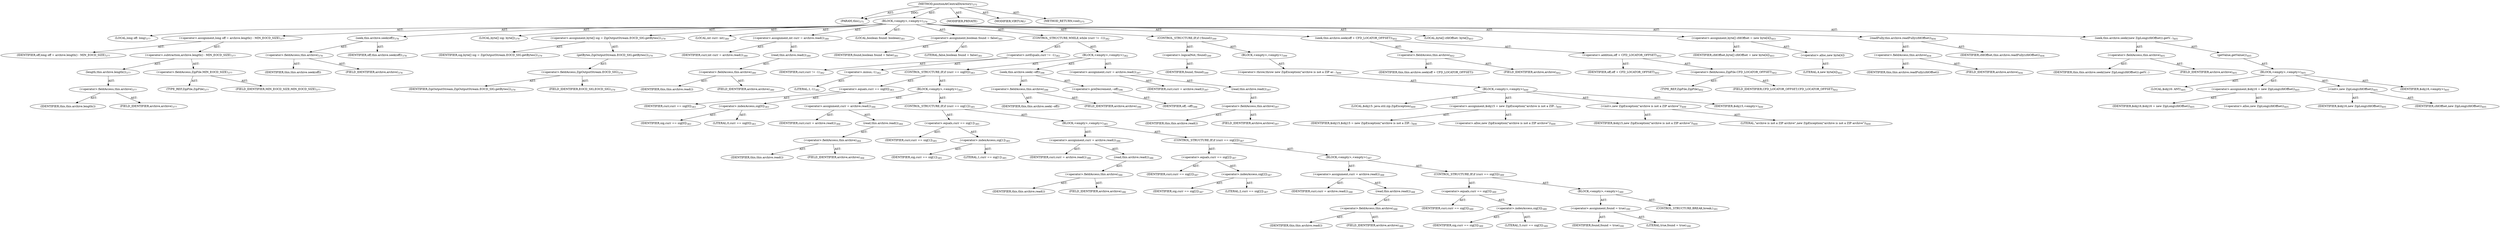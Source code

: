 digraph "positionAtCentralDirectory" {  
"111669149706" [label = <(METHOD,positionAtCentralDirectory)<SUB>375</SUB>> ]
"115964117013" [label = <(PARAM,this)<SUB>375</SUB>> ]
"25769803807" [label = <(BLOCK,&lt;empty&gt;,&lt;empty&gt;)<SUB>376</SUB>> ]
"94489280542" [label = <(LOCAL,long off: long)<SUB>377</SUB>> ]
"30064771261" [label = <(&lt;operator&gt;.assignment,long off = archive.length() - MIN_EOCD_SIZE)<SUB>377</SUB>> ]
"68719476925" [label = <(IDENTIFIER,off,long off = archive.length() - MIN_EOCD_SIZE)<SUB>377</SUB>> ]
"30064771262" [label = <(&lt;operator&gt;.subtraction,archive.length() - MIN_EOCD_SIZE)<SUB>377</SUB>> ]
"30064771263" [label = <(length,this.archive.length())<SUB>377</SUB>> ]
"30064771264" [label = <(&lt;operator&gt;.fieldAccess,this.archive)<SUB>377</SUB>> ]
"68719476926" [label = <(IDENTIFIER,this,this.archive.length())> ]
"55834574874" [label = <(FIELD_IDENTIFIER,archive,archive)<SUB>377</SUB>> ]
"30064771265" [label = <(&lt;operator&gt;.fieldAccess,ZipFile.MIN_EOCD_SIZE)<SUB>377</SUB>> ]
"180388626435" [label = <(TYPE_REF,ZipFile,ZipFile)<SUB>377</SUB>> ]
"55834574875" [label = <(FIELD_IDENTIFIER,MIN_EOCD_SIZE,MIN_EOCD_SIZE)<SUB>377</SUB>> ]
"30064771266" [label = <(seek,this.archive.seek(off))<SUB>378</SUB>> ]
"30064771267" [label = <(&lt;operator&gt;.fieldAccess,this.archive)<SUB>378</SUB>> ]
"68719476927" [label = <(IDENTIFIER,this,this.archive.seek(off))> ]
"55834574876" [label = <(FIELD_IDENTIFIER,archive,archive)<SUB>378</SUB>> ]
"68719476928" [label = <(IDENTIFIER,off,this.archive.seek(off))<SUB>378</SUB>> ]
"94489280543" [label = <(LOCAL,byte[] sig: byte[])<SUB>379</SUB>> ]
"30064771268" [label = <(&lt;operator&gt;.assignment,byte[] sig = ZipOutputStream.EOCD_SIG.getBytes())<SUB>379</SUB>> ]
"68719476929" [label = <(IDENTIFIER,sig,byte[] sig = ZipOutputStream.EOCD_SIG.getBytes())<SUB>379</SUB>> ]
"30064771269" [label = <(getBytes,ZipOutputStream.EOCD_SIG.getBytes())<SUB>379</SUB>> ]
"30064771270" [label = <(&lt;operator&gt;.fieldAccess,ZipOutputStream.EOCD_SIG)<SUB>379</SUB>> ]
"68719476930" [label = <(IDENTIFIER,ZipOutputStream,ZipOutputStream.EOCD_SIG.getBytes())<SUB>379</SUB>> ]
"55834574877" [label = <(FIELD_IDENTIFIER,EOCD_SIG,EOCD_SIG)<SUB>379</SUB>> ]
"94489280544" [label = <(LOCAL,int curr: int)<SUB>380</SUB>> ]
"30064771271" [label = <(&lt;operator&gt;.assignment,int curr = archive.read())<SUB>380</SUB>> ]
"68719476931" [label = <(IDENTIFIER,curr,int curr = archive.read())<SUB>380</SUB>> ]
"30064771272" [label = <(read,this.archive.read())<SUB>380</SUB>> ]
"30064771273" [label = <(&lt;operator&gt;.fieldAccess,this.archive)<SUB>380</SUB>> ]
"68719476932" [label = <(IDENTIFIER,this,this.archive.read())> ]
"55834574878" [label = <(FIELD_IDENTIFIER,archive,archive)<SUB>380</SUB>> ]
"94489280545" [label = <(LOCAL,boolean found: boolean)<SUB>381</SUB>> ]
"30064771274" [label = <(&lt;operator&gt;.assignment,boolean found = false)<SUB>381</SUB>> ]
"68719476933" [label = <(IDENTIFIER,found,boolean found = false)<SUB>381</SUB>> ]
"90194313241" [label = <(LITERAL,false,boolean found = false)<SUB>381</SUB>> ]
"47244640259" [label = <(CONTROL_STRUCTURE,WHILE,while (curr != -1))<SUB>382</SUB>> ]
"30064771275" [label = <(&lt;operator&gt;.notEquals,curr != -1)<SUB>382</SUB>> ]
"68719476934" [label = <(IDENTIFIER,curr,curr != -1)<SUB>382</SUB>> ]
"30064771276" [label = <(&lt;operator&gt;.minus,-1)<SUB>382</SUB>> ]
"90194313242" [label = <(LITERAL,1,-1)<SUB>382</SUB>> ]
"25769803808" [label = <(BLOCK,&lt;empty&gt;,&lt;empty&gt;)<SUB>382</SUB>> ]
"47244640260" [label = <(CONTROL_STRUCTURE,IF,if (curr == sig[0]))<SUB>383</SUB>> ]
"30064771277" [label = <(&lt;operator&gt;.equals,curr == sig[0])<SUB>383</SUB>> ]
"68719476935" [label = <(IDENTIFIER,curr,curr == sig[0])<SUB>383</SUB>> ]
"30064771278" [label = <(&lt;operator&gt;.indexAccess,sig[0])<SUB>383</SUB>> ]
"68719476936" [label = <(IDENTIFIER,sig,curr == sig[0])<SUB>383</SUB>> ]
"90194313243" [label = <(LITERAL,0,curr == sig[0])<SUB>383</SUB>> ]
"25769803809" [label = <(BLOCK,&lt;empty&gt;,&lt;empty&gt;)<SUB>383</SUB>> ]
"30064771279" [label = <(&lt;operator&gt;.assignment,curr = archive.read())<SUB>384</SUB>> ]
"68719476937" [label = <(IDENTIFIER,curr,curr = archive.read())<SUB>384</SUB>> ]
"30064771280" [label = <(read,this.archive.read())<SUB>384</SUB>> ]
"30064771281" [label = <(&lt;operator&gt;.fieldAccess,this.archive)<SUB>384</SUB>> ]
"68719476938" [label = <(IDENTIFIER,this,this.archive.read())> ]
"55834574879" [label = <(FIELD_IDENTIFIER,archive,archive)<SUB>384</SUB>> ]
"47244640261" [label = <(CONTROL_STRUCTURE,IF,if (curr == sig[1]))<SUB>385</SUB>> ]
"30064771282" [label = <(&lt;operator&gt;.equals,curr == sig[1])<SUB>385</SUB>> ]
"68719476939" [label = <(IDENTIFIER,curr,curr == sig[1])<SUB>385</SUB>> ]
"30064771283" [label = <(&lt;operator&gt;.indexAccess,sig[1])<SUB>385</SUB>> ]
"68719476940" [label = <(IDENTIFIER,sig,curr == sig[1])<SUB>385</SUB>> ]
"90194313244" [label = <(LITERAL,1,curr == sig[1])<SUB>385</SUB>> ]
"25769803810" [label = <(BLOCK,&lt;empty&gt;,&lt;empty&gt;)<SUB>385</SUB>> ]
"30064771284" [label = <(&lt;operator&gt;.assignment,curr = archive.read())<SUB>386</SUB>> ]
"68719476941" [label = <(IDENTIFIER,curr,curr = archive.read())<SUB>386</SUB>> ]
"30064771285" [label = <(read,this.archive.read())<SUB>386</SUB>> ]
"30064771286" [label = <(&lt;operator&gt;.fieldAccess,this.archive)<SUB>386</SUB>> ]
"68719476942" [label = <(IDENTIFIER,this,this.archive.read())> ]
"55834574880" [label = <(FIELD_IDENTIFIER,archive,archive)<SUB>386</SUB>> ]
"47244640262" [label = <(CONTROL_STRUCTURE,IF,if (curr == sig[2]))<SUB>387</SUB>> ]
"30064771287" [label = <(&lt;operator&gt;.equals,curr == sig[2])<SUB>387</SUB>> ]
"68719476943" [label = <(IDENTIFIER,curr,curr == sig[2])<SUB>387</SUB>> ]
"30064771288" [label = <(&lt;operator&gt;.indexAccess,sig[2])<SUB>387</SUB>> ]
"68719476944" [label = <(IDENTIFIER,sig,curr == sig[2])<SUB>387</SUB>> ]
"90194313245" [label = <(LITERAL,2,curr == sig[2])<SUB>387</SUB>> ]
"25769803811" [label = <(BLOCK,&lt;empty&gt;,&lt;empty&gt;)<SUB>387</SUB>> ]
"30064771289" [label = <(&lt;operator&gt;.assignment,curr = archive.read())<SUB>388</SUB>> ]
"68719476945" [label = <(IDENTIFIER,curr,curr = archive.read())<SUB>388</SUB>> ]
"30064771290" [label = <(read,this.archive.read())<SUB>388</SUB>> ]
"30064771291" [label = <(&lt;operator&gt;.fieldAccess,this.archive)<SUB>388</SUB>> ]
"68719476946" [label = <(IDENTIFIER,this,this.archive.read())> ]
"55834574881" [label = <(FIELD_IDENTIFIER,archive,archive)<SUB>388</SUB>> ]
"47244640263" [label = <(CONTROL_STRUCTURE,IF,if (curr == sig[3]))<SUB>389</SUB>> ]
"30064771292" [label = <(&lt;operator&gt;.equals,curr == sig[3])<SUB>389</SUB>> ]
"68719476947" [label = <(IDENTIFIER,curr,curr == sig[3])<SUB>389</SUB>> ]
"30064771293" [label = <(&lt;operator&gt;.indexAccess,sig[3])<SUB>389</SUB>> ]
"68719476948" [label = <(IDENTIFIER,sig,curr == sig[3])<SUB>389</SUB>> ]
"90194313246" [label = <(LITERAL,3,curr == sig[3])<SUB>389</SUB>> ]
"25769803812" [label = <(BLOCK,&lt;empty&gt;,&lt;empty&gt;)<SUB>389</SUB>> ]
"30064771294" [label = <(&lt;operator&gt;.assignment,found = true)<SUB>390</SUB>> ]
"68719476949" [label = <(IDENTIFIER,found,found = true)<SUB>390</SUB>> ]
"90194313247" [label = <(LITERAL,true,found = true)<SUB>390</SUB>> ]
"47244640264" [label = <(CONTROL_STRUCTURE,BREAK,break;)<SUB>391</SUB>> ]
"30064771295" [label = <(seek,this.archive.seek(--off))<SUB>396</SUB>> ]
"30064771296" [label = <(&lt;operator&gt;.fieldAccess,this.archive)<SUB>396</SUB>> ]
"68719476950" [label = <(IDENTIFIER,this,this.archive.seek(--off))> ]
"55834574882" [label = <(FIELD_IDENTIFIER,archive,archive)<SUB>396</SUB>> ]
"30064771297" [label = <(&lt;operator&gt;.preDecrement,--off)<SUB>396</SUB>> ]
"68719476951" [label = <(IDENTIFIER,off,--off)<SUB>396</SUB>> ]
"30064771298" [label = <(&lt;operator&gt;.assignment,curr = archive.read())<SUB>397</SUB>> ]
"68719476952" [label = <(IDENTIFIER,curr,curr = archive.read())<SUB>397</SUB>> ]
"30064771299" [label = <(read,this.archive.read())<SUB>397</SUB>> ]
"30064771300" [label = <(&lt;operator&gt;.fieldAccess,this.archive)<SUB>397</SUB>> ]
"68719476953" [label = <(IDENTIFIER,this,this.archive.read())> ]
"55834574883" [label = <(FIELD_IDENTIFIER,archive,archive)<SUB>397</SUB>> ]
"47244640265" [label = <(CONTROL_STRUCTURE,IF,if (!found))<SUB>399</SUB>> ]
"30064771301" [label = <(&lt;operator&gt;.logicalNot,!found)<SUB>399</SUB>> ]
"68719476954" [label = <(IDENTIFIER,found,!found)<SUB>399</SUB>> ]
"25769803813" [label = <(BLOCK,&lt;empty&gt;,&lt;empty&gt;)<SUB>399</SUB>> ]
"30064771302" [label = <(&lt;operator&gt;.throw,throw new ZipException(&quot;archive is not a ZIP ar...)<SUB>400</SUB>> ]
"25769803814" [label = <(BLOCK,&lt;empty&gt;,&lt;empty&gt;)<SUB>400</SUB>> ]
"94489280546" [label = <(LOCAL,$obj15: java.util.zip.ZipException)<SUB>400</SUB>> ]
"30064771303" [label = <(&lt;operator&gt;.assignment,$obj15 = new ZipException(&quot;archive is not a ZIP...)<SUB>400</SUB>> ]
"68719476955" [label = <(IDENTIFIER,$obj15,$obj15 = new ZipException(&quot;archive is not a ZIP...)<SUB>400</SUB>> ]
"30064771304" [label = <(&lt;operator&gt;.alloc,new ZipException(&quot;archive is not a ZIP archive&quot;))<SUB>400</SUB>> ]
"30064771305" [label = <(&lt;init&gt;,new ZipException(&quot;archive is not a ZIP archive&quot;))<SUB>400</SUB>> ]
"68719476956" [label = <(IDENTIFIER,$obj15,new ZipException(&quot;archive is not a ZIP archive&quot;))<SUB>400</SUB>> ]
"90194313248" [label = <(LITERAL,&quot;archive is not a ZIP archive&quot;,new ZipException(&quot;archive is not a ZIP archive&quot;))<SUB>400</SUB>> ]
"68719476957" [label = <(IDENTIFIER,$obj15,&lt;empty&gt;)<SUB>400</SUB>> ]
"30064771306" [label = <(seek,this.archive.seek(off + CFD_LOCATOR_OFFSET))<SUB>402</SUB>> ]
"30064771307" [label = <(&lt;operator&gt;.fieldAccess,this.archive)<SUB>402</SUB>> ]
"68719476958" [label = <(IDENTIFIER,this,this.archive.seek(off + CFD_LOCATOR_OFFSET))> ]
"55834574884" [label = <(FIELD_IDENTIFIER,archive,archive)<SUB>402</SUB>> ]
"30064771308" [label = <(&lt;operator&gt;.addition,off + CFD_LOCATOR_OFFSET)<SUB>402</SUB>> ]
"68719476959" [label = <(IDENTIFIER,off,off + CFD_LOCATOR_OFFSET)<SUB>402</SUB>> ]
"30064771309" [label = <(&lt;operator&gt;.fieldAccess,ZipFile.CFD_LOCATOR_OFFSET)<SUB>402</SUB>> ]
"180388626436" [label = <(TYPE_REF,ZipFile,ZipFile)<SUB>402</SUB>> ]
"55834574885" [label = <(FIELD_IDENTIFIER,CFD_LOCATOR_OFFSET,CFD_LOCATOR_OFFSET)<SUB>402</SUB>> ]
"94489280547" [label = <(LOCAL,byte[] cfdOffset: byte[])<SUB>403</SUB>> ]
"30064771310" [label = <(&lt;operator&gt;.assignment,byte[] cfdOffset = new byte[4])<SUB>403</SUB>> ]
"68719476960" [label = <(IDENTIFIER,cfdOffset,byte[] cfdOffset = new byte[4])<SUB>403</SUB>> ]
"30064771311" [label = <(&lt;operator&gt;.alloc,new byte[4])> ]
"90194313249" [label = <(LITERAL,4,new byte[4])<SUB>403</SUB>> ]
"30064771312" [label = <(readFully,this.archive.readFully(cfdOffset))<SUB>404</SUB>> ]
"30064771313" [label = <(&lt;operator&gt;.fieldAccess,this.archive)<SUB>404</SUB>> ]
"68719476961" [label = <(IDENTIFIER,this,this.archive.readFully(cfdOffset))> ]
"55834574886" [label = <(FIELD_IDENTIFIER,archive,archive)<SUB>404</SUB>> ]
"68719476962" [label = <(IDENTIFIER,cfdOffset,this.archive.readFully(cfdOffset))<SUB>404</SUB>> ]
"30064771314" [label = <(seek,this.archive.seek((new ZipLong(cfdOffset)).getV...)<SUB>405</SUB>> ]
"30064771315" [label = <(&lt;operator&gt;.fieldAccess,this.archive)<SUB>405</SUB>> ]
"68719476963" [label = <(IDENTIFIER,this,this.archive.seek((new ZipLong(cfdOffset)).getV...)> ]
"55834574887" [label = <(FIELD_IDENTIFIER,archive,archive)<SUB>405</SUB>> ]
"30064771316" [label = <(getValue,getValue())<SUB>405</SUB>> ]
"25769803815" [label = <(BLOCK,&lt;empty&gt;,&lt;empty&gt;)<SUB>405</SUB>> ]
"94489280548" [label = <(LOCAL,$obj16: ANY)<SUB>405</SUB>> ]
"30064771317" [label = <(&lt;operator&gt;.assignment,$obj16 = new ZipLong(cfdOffset))<SUB>405</SUB>> ]
"68719476964" [label = <(IDENTIFIER,$obj16,$obj16 = new ZipLong(cfdOffset))<SUB>405</SUB>> ]
"30064771318" [label = <(&lt;operator&gt;.alloc,new ZipLong(cfdOffset))<SUB>405</SUB>> ]
"30064771319" [label = <(&lt;init&gt;,new ZipLong(cfdOffset))<SUB>405</SUB>> ]
"68719476965" [label = <(IDENTIFIER,$obj16,new ZipLong(cfdOffset))<SUB>405</SUB>> ]
"68719476966" [label = <(IDENTIFIER,cfdOffset,new ZipLong(cfdOffset))<SUB>405</SUB>> ]
"68719476967" [label = <(IDENTIFIER,$obj16,&lt;empty&gt;)<SUB>405</SUB>> ]
"133143986207" [label = <(MODIFIER,PRIVATE)> ]
"133143986208" [label = <(MODIFIER,VIRTUAL)> ]
"128849018890" [label = <(METHOD_RETURN,void)<SUB>375</SUB>> ]
  "111669149706" -> "115964117013"  [ label = "AST: "] 
  "111669149706" -> "25769803807"  [ label = "AST: "] 
  "111669149706" -> "133143986207"  [ label = "AST: "] 
  "111669149706" -> "133143986208"  [ label = "AST: "] 
  "111669149706" -> "128849018890"  [ label = "AST: "] 
  "25769803807" -> "94489280542"  [ label = "AST: "] 
  "25769803807" -> "30064771261"  [ label = "AST: "] 
  "25769803807" -> "30064771266"  [ label = "AST: "] 
  "25769803807" -> "94489280543"  [ label = "AST: "] 
  "25769803807" -> "30064771268"  [ label = "AST: "] 
  "25769803807" -> "94489280544"  [ label = "AST: "] 
  "25769803807" -> "30064771271"  [ label = "AST: "] 
  "25769803807" -> "94489280545"  [ label = "AST: "] 
  "25769803807" -> "30064771274"  [ label = "AST: "] 
  "25769803807" -> "47244640259"  [ label = "AST: "] 
  "25769803807" -> "47244640265"  [ label = "AST: "] 
  "25769803807" -> "30064771306"  [ label = "AST: "] 
  "25769803807" -> "94489280547"  [ label = "AST: "] 
  "25769803807" -> "30064771310"  [ label = "AST: "] 
  "25769803807" -> "30064771312"  [ label = "AST: "] 
  "25769803807" -> "30064771314"  [ label = "AST: "] 
  "30064771261" -> "68719476925"  [ label = "AST: "] 
  "30064771261" -> "30064771262"  [ label = "AST: "] 
  "30064771262" -> "30064771263"  [ label = "AST: "] 
  "30064771262" -> "30064771265"  [ label = "AST: "] 
  "30064771263" -> "30064771264"  [ label = "AST: "] 
  "30064771264" -> "68719476926"  [ label = "AST: "] 
  "30064771264" -> "55834574874"  [ label = "AST: "] 
  "30064771265" -> "180388626435"  [ label = "AST: "] 
  "30064771265" -> "55834574875"  [ label = "AST: "] 
  "30064771266" -> "30064771267"  [ label = "AST: "] 
  "30064771266" -> "68719476928"  [ label = "AST: "] 
  "30064771267" -> "68719476927"  [ label = "AST: "] 
  "30064771267" -> "55834574876"  [ label = "AST: "] 
  "30064771268" -> "68719476929"  [ label = "AST: "] 
  "30064771268" -> "30064771269"  [ label = "AST: "] 
  "30064771269" -> "30064771270"  [ label = "AST: "] 
  "30064771270" -> "68719476930"  [ label = "AST: "] 
  "30064771270" -> "55834574877"  [ label = "AST: "] 
  "30064771271" -> "68719476931"  [ label = "AST: "] 
  "30064771271" -> "30064771272"  [ label = "AST: "] 
  "30064771272" -> "30064771273"  [ label = "AST: "] 
  "30064771273" -> "68719476932"  [ label = "AST: "] 
  "30064771273" -> "55834574878"  [ label = "AST: "] 
  "30064771274" -> "68719476933"  [ label = "AST: "] 
  "30064771274" -> "90194313241"  [ label = "AST: "] 
  "47244640259" -> "30064771275"  [ label = "AST: "] 
  "47244640259" -> "25769803808"  [ label = "AST: "] 
  "30064771275" -> "68719476934"  [ label = "AST: "] 
  "30064771275" -> "30064771276"  [ label = "AST: "] 
  "30064771276" -> "90194313242"  [ label = "AST: "] 
  "25769803808" -> "47244640260"  [ label = "AST: "] 
  "25769803808" -> "30064771295"  [ label = "AST: "] 
  "25769803808" -> "30064771298"  [ label = "AST: "] 
  "47244640260" -> "30064771277"  [ label = "AST: "] 
  "47244640260" -> "25769803809"  [ label = "AST: "] 
  "30064771277" -> "68719476935"  [ label = "AST: "] 
  "30064771277" -> "30064771278"  [ label = "AST: "] 
  "30064771278" -> "68719476936"  [ label = "AST: "] 
  "30064771278" -> "90194313243"  [ label = "AST: "] 
  "25769803809" -> "30064771279"  [ label = "AST: "] 
  "25769803809" -> "47244640261"  [ label = "AST: "] 
  "30064771279" -> "68719476937"  [ label = "AST: "] 
  "30064771279" -> "30064771280"  [ label = "AST: "] 
  "30064771280" -> "30064771281"  [ label = "AST: "] 
  "30064771281" -> "68719476938"  [ label = "AST: "] 
  "30064771281" -> "55834574879"  [ label = "AST: "] 
  "47244640261" -> "30064771282"  [ label = "AST: "] 
  "47244640261" -> "25769803810"  [ label = "AST: "] 
  "30064771282" -> "68719476939"  [ label = "AST: "] 
  "30064771282" -> "30064771283"  [ label = "AST: "] 
  "30064771283" -> "68719476940"  [ label = "AST: "] 
  "30064771283" -> "90194313244"  [ label = "AST: "] 
  "25769803810" -> "30064771284"  [ label = "AST: "] 
  "25769803810" -> "47244640262"  [ label = "AST: "] 
  "30064771284" -> "68719476941"  [ label = "AST: "] 
  "30064771284" -> "30064771285"  [ label = "AST: "] 
  "30064771285" -> "30064771286"  [ label = "AST: "] 
  "30064771286" -> "68719476942"  [ label = "AST: "] 
  "30064771286" -> "55834574880"  [ label = "AST: "] 
  "47244640262" -> "30064771287"  [ label = "AST: "] 
  "47244640262" -> "25769803811"  [ label = "AST: "] 
  "30064771287" -> "68719476943"  [ label = "AST: "] 
  "30064771287" -> "30064771288"  [ label = "AST: "] 
  "30064771288" -> "68719476944"  [ label = "AST: "] 
  "30064771288" -> "90194313245"  [ label = "AST: "] 
  "25769803811" -> "30064771289"  [ label = "AST: "] 
  "25769803811" -> "47244640263"  [ label = "AST: "] 
  "30064771289" -> "68719476945"  [ label = "AST: "] 
  "30064771289" -> "30064771290"  [ label = "AST: "] 
  "30064771290" -> "30064771291"  [ label = "AST: "] 
  "30064771291" -> "68719476946"  [ label = "AST: "] 
  "30064771291" -> "55834574881"  [ label = "AST: "] 
  "47244640263" -> "30064771292"  [ label = "AST: "] 
  "47244640263" -> "25769803812"  [ label = "AST: "] 
  "30064771292" -> "68719476947"  [ label = "AST: "] 
  "30064771292" -> "30064771293"  [ label = "AST: "] 
  "30064771293" -> "68719476948"  [ label = "AST: "] 
  "30064771293" -> "90194313246"  [ label = "AST: "] 
  "25769803812" -> "30064771294"  [ label = "AST: "] 
  "25769803812" -> "47244640264"  [ label = "AST: "] 
  "30064771294" -> "68719476949"  [ label = "AST: "] 
  "30064771294" -> "90194313247"  [ label = "AST: "] 
  "30064771295" -> "30064771296"  [ label = "AST: "] 
  "30064771295" -> "30064771297"  [ label = "AST: "] 
  "30064771296" -> "68719476950"  [ label = "AST: "] 
  "30064771296" -> "55834574882"  [ label = "AST: "] 
  "30064771297" -> "68719476951"  [ label = "AST: "] 
  "30064771298" -> "68719476952"  [ label = "AST: "] 
  "30064771298" -> "30064771299"  [ label = "AST: "] 
  "30064771299" -> "30064771300"  [ label = "AST: "] 
  "30064771300" -> "68719476953"  [ label = "AST: "] 
  "30064771300" -> "55834574883"  [ label = "AST: "] 
  "47244640265" -> "30064771301"  [ label = "AST: "] 
  "47244640265" -> "25769803813"  [ label = "AST: "] 
  "30064771301" -> "68719476954"  [ label = "AST: "] 
  "25769803813" -> "30064771302"  [ label = "AST: "] 
  "30064771302" -> "25769803814"  [ label = "AST: "] 
  "25769803814" -> "94489280546"  [ label = "AST: "] 
  "25769803814" -> "30064771303"  [ label = "AST: "] 
  "25769803814" -> "30064771305"  [ label = "AST: "] 
  "25769803814" -> "68719476957"  [ label = "AST: "] 
  "30064771303" -> "68719476955"  [ label = "AST: "] 
  "30064771303" -> "30064771304"  [ label = "AST: "] 
  "30064771305" -> "68719476956"  [ label = "AST: "] 
  "30064771305" -> "90194313248"  [ label = "AST: "] 
  "30064771306" -> "30064771307"  [ label = "AST: "] 
  "30064771306" -> "30064771308"  [ label = "AST: "] 
  "30064771307" -> "68719476958"  [ label = "AST: "] 
  "30064771307" -> "55834574884"  [ label = "AST: "] 
  "30064771308" -> "68719476959"  [ label = "AST: "] 
  "30064771308" -> "30064771309"  [ label = "AST: "] 
  "30064771309" -> "180388626436"  [ label = "AST: "] 
  "30064771309" -> "55834574885"  [ label = "AST: "] 
  "30064771310" -> "68719476960"  [ label = "AST: "] 
  "30064771310" -> "30064771311"  [ label = "AST: "] 
  "30064771311" -> "90194313249"  [ label = "AST: "] 
  "30064771312" -> "30064771313"  [ label = "AST: "] 
  "30064771312" -> "68719476962"  [ label = "AST: "] 
  "30064771313" -> "68719476961"  [ label = "AST: "] 
  "30064771313" -> "55834574886"  [ label = "AST: "] 
  "30064771314" -> "30064771315"  [ label = "AST: "] 
  "30064771314" -> "30064771316"  [ label = "AST: "] 
  "30064771315" -> "68719476963"  [ label = "AST: "] 
  "30064771315" -> "55834574887"  [ label = "AST: "] 
  "30064771316" -> "25769803815"  [ label = "AST: "] 
  "25769803815" -> "94489280548"  [ label = "AST: "] 
  "25769803815" -> "30064771317"  [ label = "AST: "] 
  "25769803815" -> "30064771319"  [ label = "AST: "] 
  "25769803815" -> "68719476967"  [ label = "AST: "] 
  "30064771317" -> "68719476964"  [ label = "AST: "] 
  "30064771317" -> "30064771318"  [ label = "AST: "] 
  "30064771319" -> "68719476965"  [ label = "AST: "] 
  "30064771319" -> "68719476966"  [ label = "AST: "] 
  "111669149706" -> "115964117013"  [ label = "DDG: "] 
}

